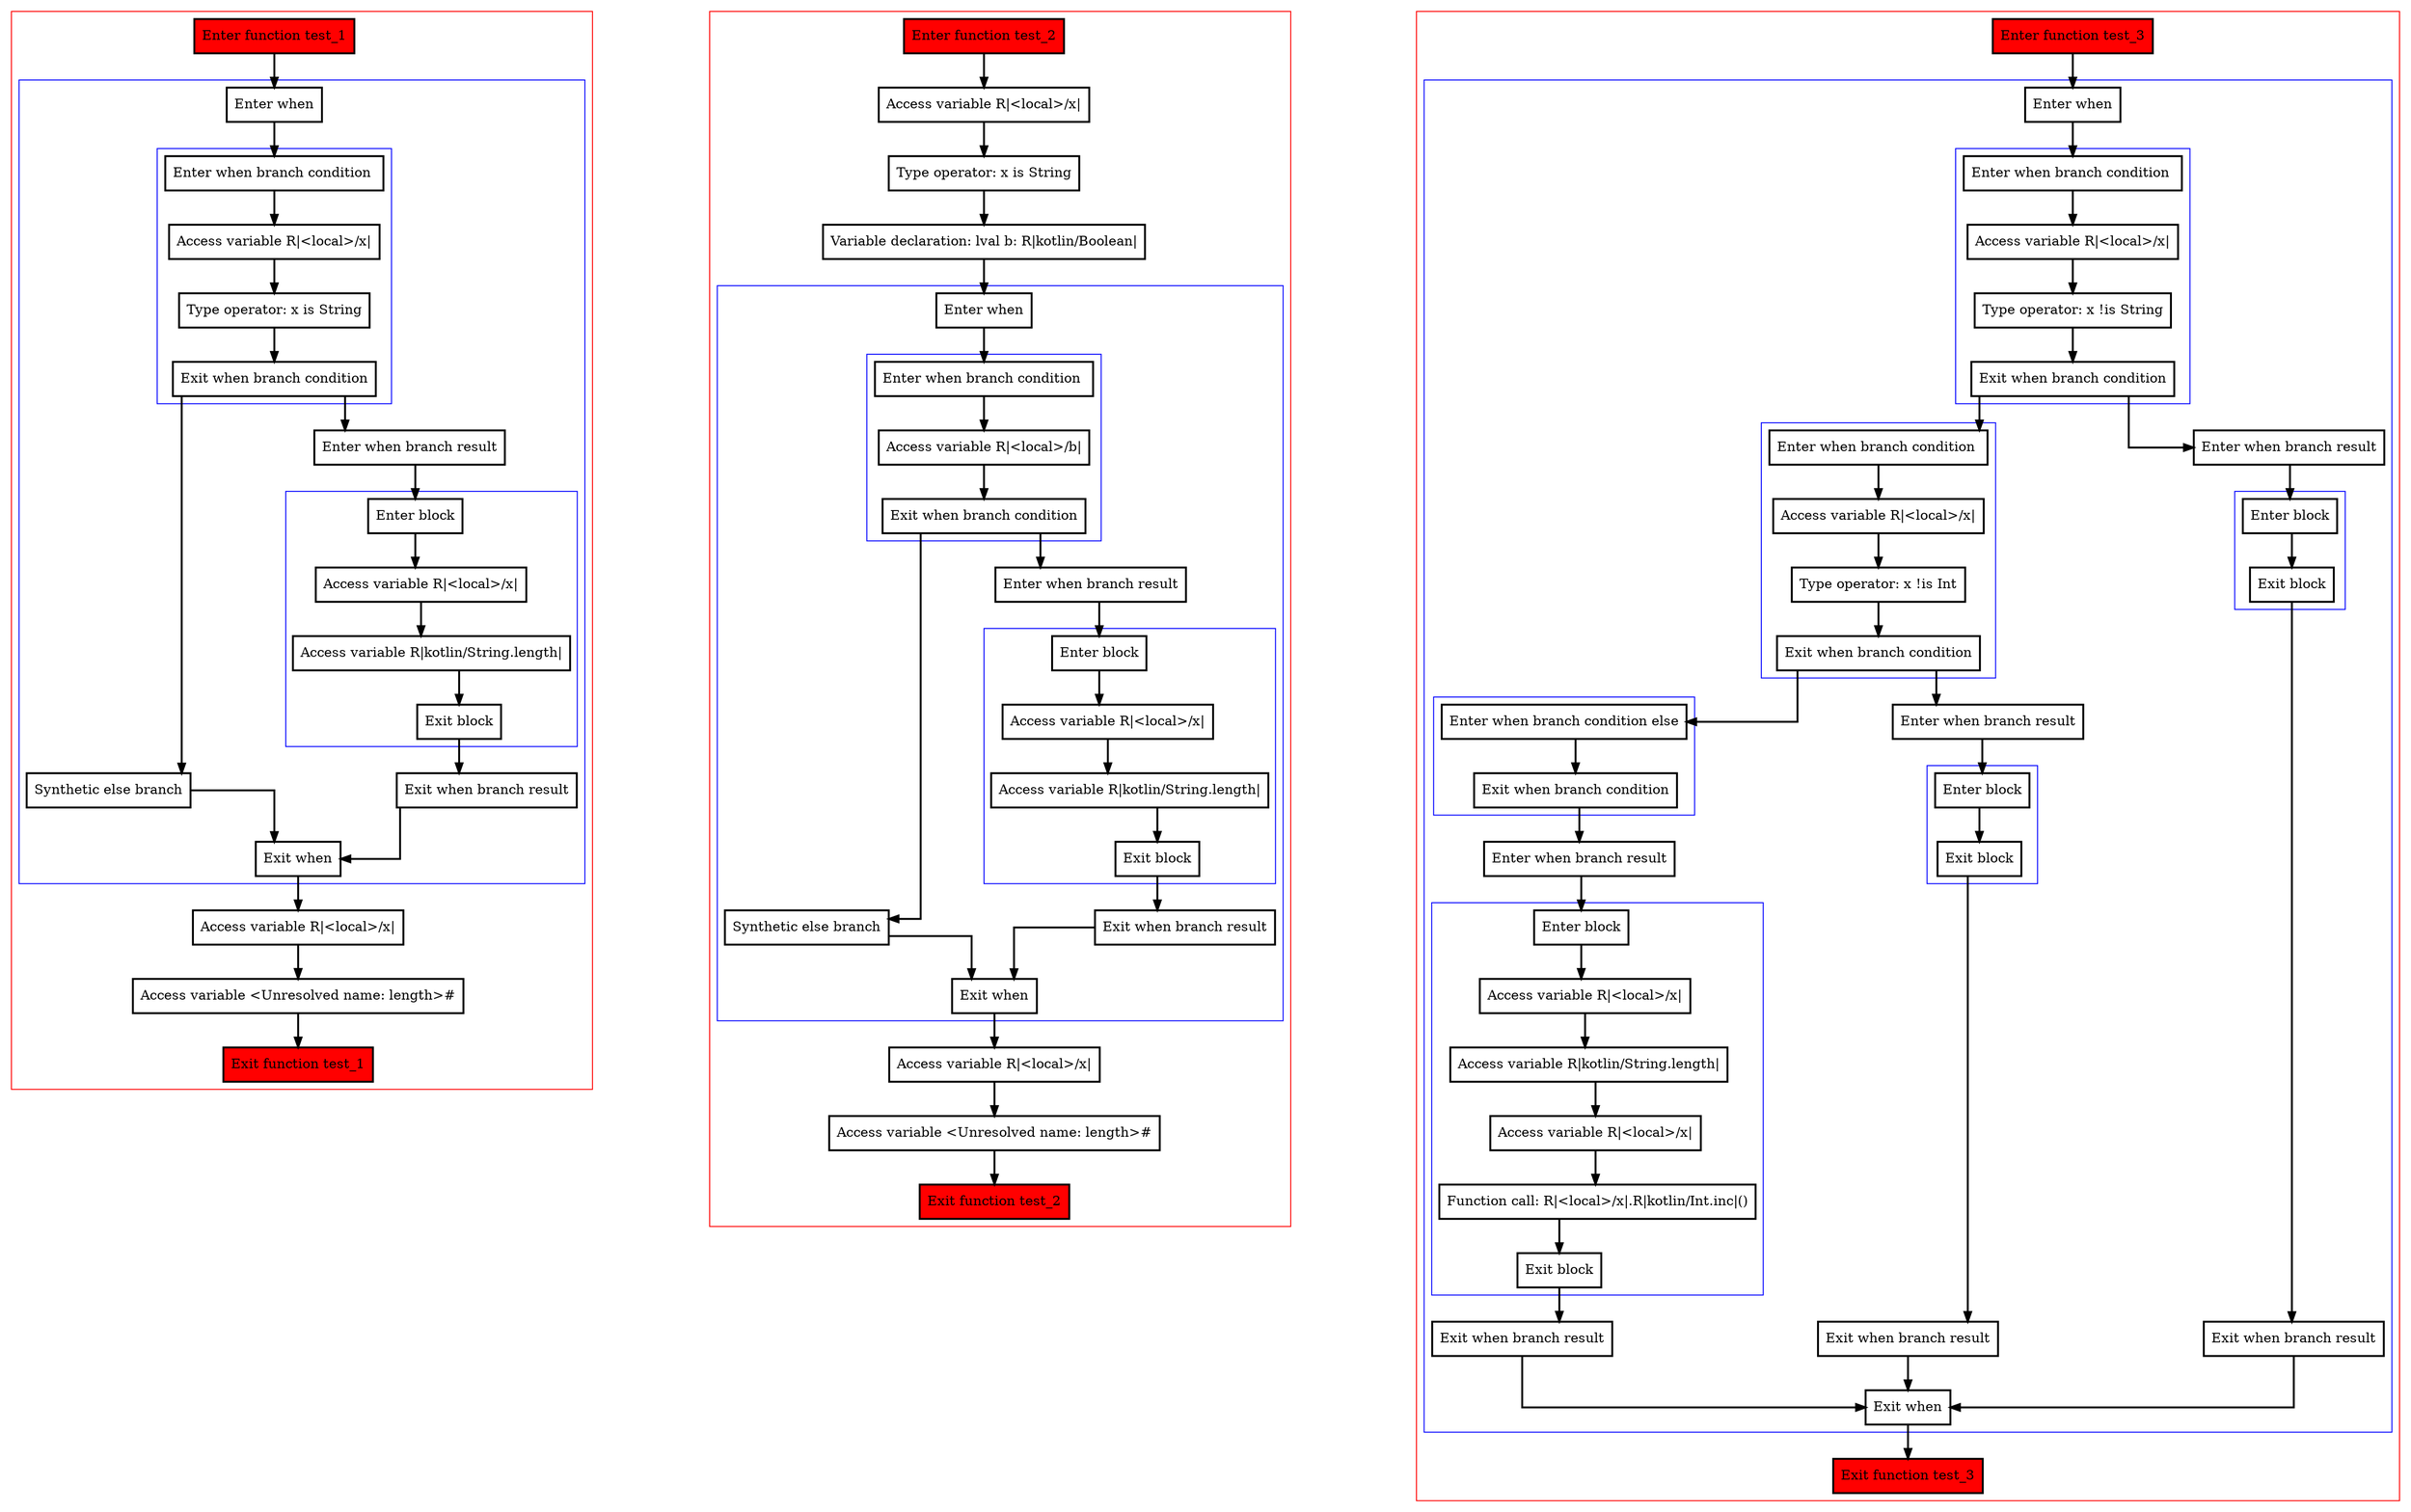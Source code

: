 digraph simpleIf_kt {
    graph [splines=ortho nodesep=3]
    node [shape=box penwidth=2]
    edge [penwidth=2]

    subgraph cluster_0 {
        color=red
        0 [label="Enter function test_1" style="filled" fillcolor=red];
        subgraph cluster_1 {
            color=blue
            1 [label="Enter when"];
            subgraph cluster_2 {
                color=blue
                2 [label="Enter when branch condition "];
                3 [label="Access variable R|<local>/x|"];
                4 [label="Type operator: x is String"];
                5 [label="Exit when branch condition"];
            }
            6 [label="Synthetic else branch"];
            7 [label="Enter when branch result"];
            subgraph cluster_3 {
                color=blue
                8 [label="Enter block"];
                9 [label="Access variable R|<local>/x|"];
                10 [label="Access variable R|kotlin/String.length|"];
                11 [label="Exit block"];
            }
            12 [label="Exit when branch result"];
            13 [label="Exit when"];
        }
        14 [label="Access variable R|<local>/x|"];
        15 [label="Access variable <Unresolved name: length>#"];
        16 [label="Exit function test_1" style="filled" fillcolor=red];
    }

    0 -> {1};
    1 -> {2};
    2 -> {3};
    3 -> {4};
    4 -> {5};
    5 -> {7 6};
    6 -> {13};
    7 -> {8};
    8 -> {9};
    9 -> {10};
    10 -> {11};
    11 -> {12};
    12 -> {13};
    13 -> {14};
    14 -> {15};
    15 -> {16};

    subgraph cluster_4 {
        color=red
        17 [label="Enter function test_2" style="filled" fillcolor=red];
        18 [label="Access variable R|<local>/x|"];
        19 [label="Type operator: x is String"];
        20 [label="Variable declaration: lval b: R|kotlin/Boolean|"];
        subgraph cluster_5 {
            color=blue
            21 [label="Enter when"];
            subgraph cluster_6 {
                color=blue
                22 [label="Enter when branch condition "];
                23 [label="Access variable R|<local>/b|"];
                24 [label="Exit when branch condition"];
            }
            25 [label="Synthetic else branch"];
            26 [label="Enter when branch result"];
            subgraph cluster_7 {
                color=blue
                27 [label="Enter block"];
                28 [label="Access variable R|<local>/x|"];
                29 [label="Access variable R|kotlin/String.length|"];
                30 [label="Exit block"];
            }
            31 [label="Exit when branch result"];
            32 [label="Exit when"];
        }
        33 [label="Access variable R|<local>/x|"];
        34 [label="Access variable <Unresolved name: length>#"];
        35 [label="Exit function test_2" style="filled" fillcolor=red];
    }

    17 -> {18};
    18 -> {19};
    19 -> {20};
    20 -> {21};
    21 -> {22};
    22 -> {23};
    23 -> {24};
    24 -> {26 25};
    25 -> {32};
    26 -> {27};
    27 -> {28};
    28 -> {29};
    29 -> {30};
    30 -> {31};
    31 -> {32};
    32 -> {33};
    33 -> {34};
    34 -> {35};

    subgraph cluster_8 {
        color=red
        36 [label="Enter function test_3" style="filled" fillcolor=red];
        subgraph cluster_9 {
            color=blue
            37 [label="Enter when"];
            subgraph cluster_10 {
                color=blue
                38 [label="Enter when branch condition "];
                39 [label="Access variable R|<local>/x|"];
                40 [label="Type operator: x !is String"];
                41 [label="Exit when branch condition"];
            }
            subgraph cluster_11 {
                color=blue
                42 [label="Enter when branch condition "];
                43 [label="Access variable R|<local>/x|"];
                44 [label="Type operator: x !is Int"];
                45 [label="Exit when branch condition"];
            }
            subgraph cluster_12 {
                color=blue
                46 [label="Enter when branch condition else"];
                47 [label="Exit when branch condition"];
            }
            48 [label="Enter when branch result"];
            subgraph cluster_13 {
                color=blue
                49 [label="Enter block"];
                50 [label="Access variable R|<local>/x|"];
                51 [label="Access variable R|kotlin/String.length|"];
                52 [label="Access variable R|<local>/x|"];
                53 [label="Function call: R|<local>/x|.R|kotlin/Int.inc|()"];
                54 [label="Exit block"];
            }
            55 [label="Exit when branch result"];
            56 [label="Enter when branch result"];
            subgraph cluster_14 {
                color=blue
                57 [label="Enter block"];
                58 [label="Exit block"];
            }
            59 [label="Exit when branch result"];
            60 [label="Enter when branch result"];
            subgraph cluster_15 {
                color=blue
                61 [label="Enter block"];
                62 [label="Exit block"];
            }
            63 [label="Exit when branch result"];
            64 [label="Exit when"];
        }
        65 [label="Exit function test_3" style="filled" fillcolor=red];
    }

    36 -> {37};
    37 -> {38};
    38 -> {39};
    39 -> {40};
    40 -> {41};
    41 -> {60 42};
    42 -> {43};
    43 -> {44};
    44 -> {45};
    45 -> {56 46};
    46 -> {47};
    47 -> {48};
    48 -> {49};
    49 -> {50};
    50 -> {51};
    51 -> {52};
    52 -> {53};
    53 -> {54};
    54 -> {55};
    55 -> {64};
    56 -> {57};
    57 -> {58};
    58 -> {59};
    59 -> {64};
    60 -> {61};
    61 -> {62};
    62 -> {63};
    63 -> {64};
    64 -> {65};

}
